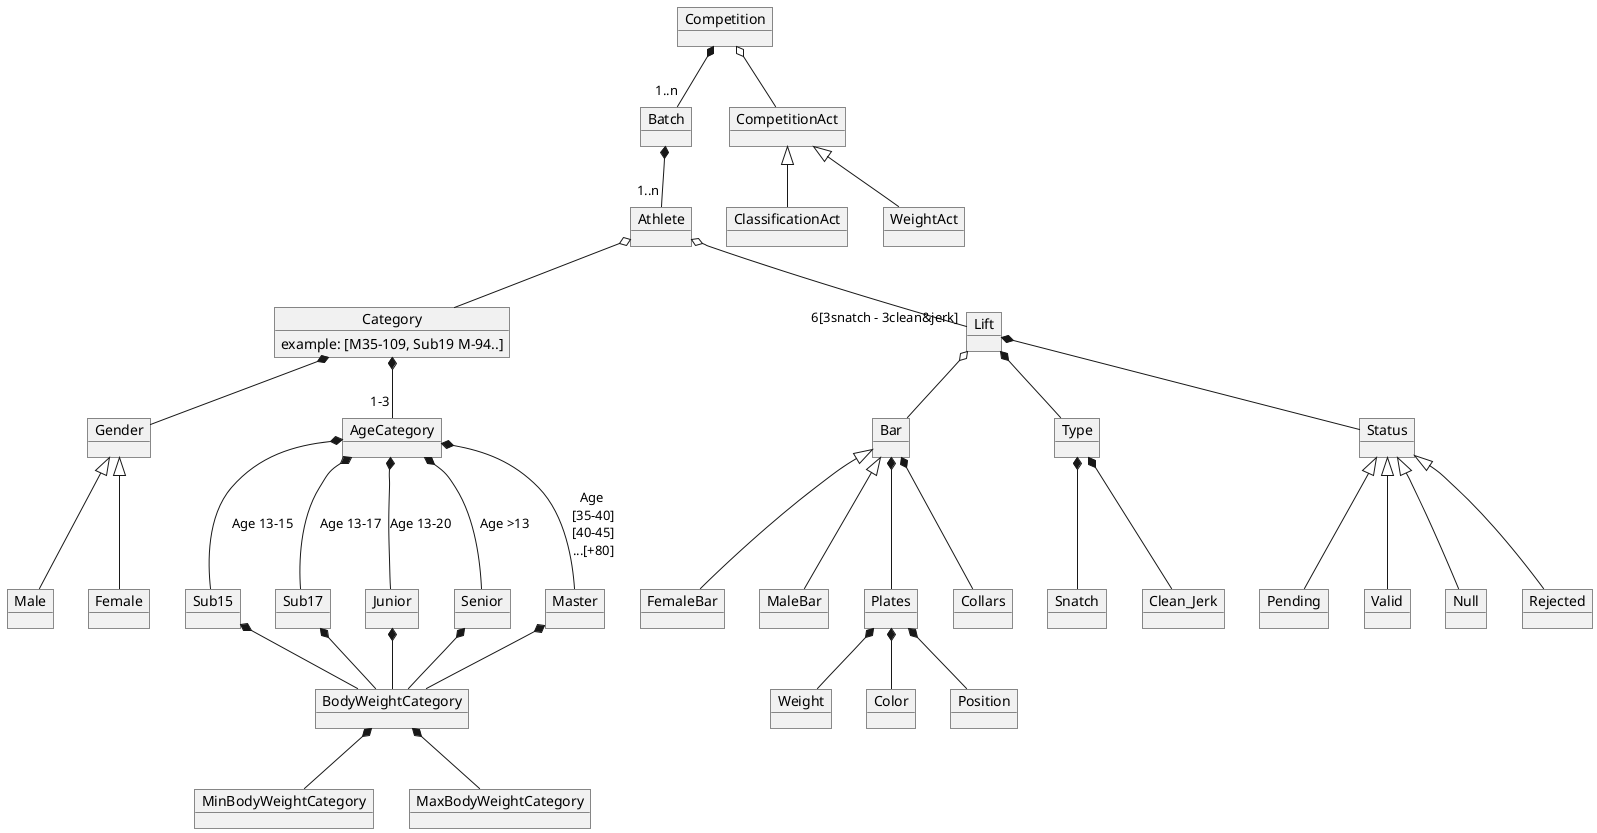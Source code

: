 @startuml
'https://plantuml.com/object-diagram

object Competition
object Batch

object Athlete
object Gender
object Male
object Female


' Category
object Category {
  example: [M35-109, Sub19 M-94..]
}

object BodyWeightCategory
object MinBodyWeightCategory
object MaxBodyWeightCategory

object AgeCategory
object Sub15
object Sub17
object Junior
object Senior
object Master

' Bars
object Bar
object FemaleBar
object MaleBar
object Plates
object Weight
object Color
object Collars
object Position


' Lifts
object Lift
object Type
object Snatch
object Clean_Jerk
object Status
object Pending
object Valid
object Null
object Rejected

' Competition acts
object CompetitionAct
object ClassificationAct
object WeightAct

Lift *-- Type
Type *-- Snatch
Type *-- Clean_Jerk
Lift o-- Bar
Lift *-- Status
Status <|-- Pending
Status <|-- Valid
Status <|-- Null
Status <|-- Rejected


Competition *-- "1..n" Batch
Batch *-- "1..n" Athlete
Competition o-- CompetitionAct
CompetitionAct <|-- ClassificationAct
CompetitionAct <|-- WeightAct


Gender <|-- Male
Gender <|-- Female

Category *-- "1-3" AgeCategory
Category *-- Gender
Sub15 *-- BodyWeightCategory
Sub17 *-- BodyWeightCategory
Junior *-- BodyWeightCategory
Senior *-- BodyWeightCategory
Master *-- BodyWeightCategory
BodyWeightCategory *-- MinBodyWeightCategory
BodyWeightCategory *-- MaxBodyWeightCategory

AgeCategory *-- Sub15 :"Age 13-15"
AgeCategory *-- Sub17 :"Age 13-17"
AgeCategory *-- Junior :"Age 13-20"
AgeCategory *-- Senior :"Age >13"
AgeCategory *-- Master :"Age \n[35-40]\n[40-45]\n...[+80]"

Athlete o-- Category

Bar <|-- FemaleBar
Bar <|-- MaleBar
Bar *-- Plates
Bar *-- Collars
Plates *-- Weight
Plates *-- Color
Plates *-- Position


Athlete o-- "6[3snatch - 3clean&jerk]" Lift


@enduml
